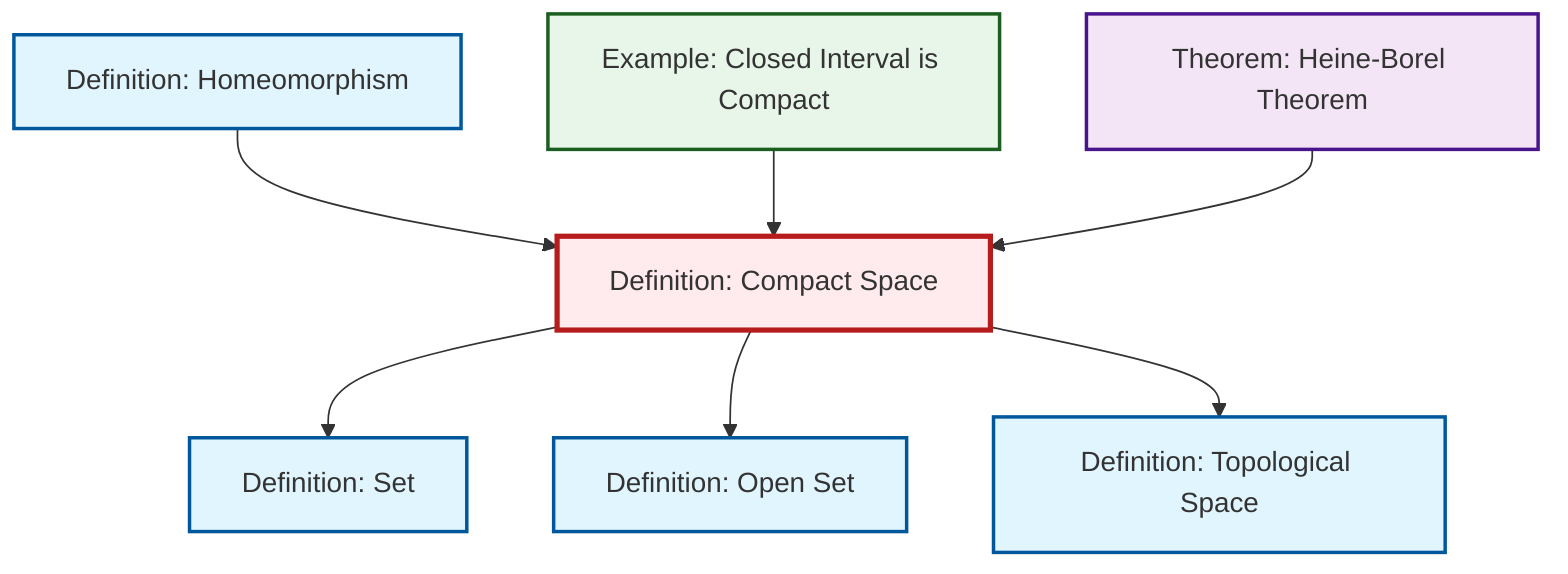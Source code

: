 graph TD
    classDef definition fill:#e1f5fe,stroke:#01579b,stroke-width:2px
    classDef theorem fill:#f3e5f5,stroke:#4a148c,stroke-width:2px
    classDef axiom fill:#fff3e0,stroke:#e65100,stroke-width:2px
    classDef example fill:#e8f5e9,stroke:#1b5e20,stroke-width:2px
    classDef current fill:#ffebee,stroke:#b71c1c,stroke-width:3px
    def-compact["Definition: Compact Space"]:::definition
    ex-closed-interval-compact["Example: Closed Interval is Compact"]:::example
    def-homeomorphism["Definition: Homeomorphism"]:::definition
    thm-heine-borel["Theorem: Heine-Borel Theorem"]:::theorem
    def-topological-space["Definition: Topological Space"]:::definition
    def-set["Definition: Set"]:::definition
    def-open-set["Definition: Open Set"]:::definition
    def-homeomorphism --> def-compact
    def-compact --> def-set
    def-compact --> def-open-set
    ex-closed-interval-compact --> def-compact
    thm-heine-borel --> def-compact
    def-compact --> def-topological-space
    class def-compact current